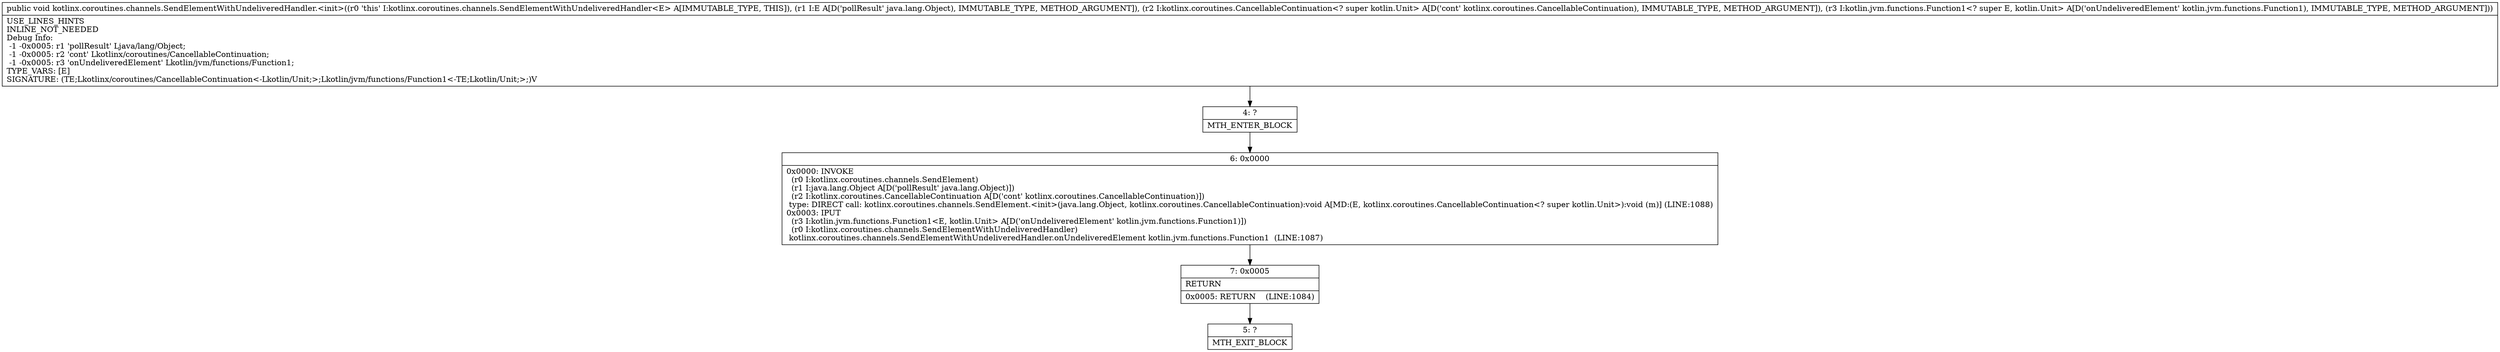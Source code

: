 digraph "CFG forkotlinx.coroutines.channels.SendElementWithUndeliveredHandler.\<init\>(Ljava\/lang\/Object;Lkotlinx\/coroutines\/CancellableContinuation;Lkotlin\/jvm\/functions\/Function1;)V" {
Node_4 [shape=record,label="{4\:\ ?|MTH_ENTER_BLOCK\l}"];
Node_6 [shape=record,label="{6\:\ 0x0000|0x0000: INVOKE  \l  (r0 I:kotlinx.coroutines.channels.SendElement)\l  (r1 I:java.lang.Object A[D('pollResult' java.lang.Object)])\l  (r2 I:kotlinx.coroutines.CancellableContinuation A[D('cont' kotlinx.coroutines.CancellableContinuation)])\l type: DIRECT call: kotlinx.coroutines.channels.SendElement.\<init\>(java.lang.Object, kotlinx.coroutines.CancellableContinuation):void A[MD:(E, kotlinx.coroutines.CancellableContinuation\<? super kotlin.Unit\>):void (m)] (LINE:1088)\l0x0003: IPUT  \l  (r3 I:kotlin.jvm.functions.Function1\<E, kotlin.Unit\> A[D('onUndeliveredElement' kotlin.jvm.functions.Function1)])\l  (r0 I:kotlinx.coroutines.channels.SendElementWithUndeliveredHandler)\l kotlinx.coroutines.channels.SendElementWithUndeliveredHandler.onUndeliveredElement kotlin.jvm.functions.Function1  (LINE:1087)\l}"];
Node_7 [shape=record,label="{7\:\ 0x0005|RETURN\l|0x0005: RETURN    (LINE:1084)\l}"];
Node_5 [shape=record,label="{5\:\ ?|MTH_EXIT_BLOCK\l}"];
MethodNode[shape=record,label="{public void kotlinx.coroutines.channels.SendElementWithUndeliveredHandler.\<init\>((r0 'this' I:kotlinx.coroutines.channels.SendElementWithUndeliveredHandler\<E\> A[IMMUTABLE_TYPE, THIS]), (r1 I:E A[D('pollResult' java.lang.Object), IMMUTABLE_TYPE, METHOD_ARGUMENT]), (r2 I:kotlinx.coroutines.CancellableContinuation\<? super kotlin.Unit\> A[D('cont' kotlinx.coroutines.CancellableContinuation), IMMUTABLE_TYPE, METHOD_ARGUMENT]), (r3 I:kotlin.jvm.functions.Function1\<? super E, kotlin.Unit\> A[D('onUndeliveredElement' kotlin.jvm.functions.Function1), IMMUTABLE_TYPE, METHOD_ARGUMENT]))  | USE_LINES_HINTS\lINLINE_NOT_NEEDED\lDebug Info:\l  \-1 \-0x0005: r1 'pollResult' Ljava\/lang\/Object;\l  \-1 \-0x0005: r2 'cont' Lkotlinx\/coroutines\/CancellableContinuation;\l  \-1 \-0x0005: r3 'onUndeliveredElement' Lkotlin\/jvm\/functions\/Function1;\lTYPE_VARS: [E]\lSIGNATURE: (TE;Lkotlinx\/coroutines\/CancellableContinuation\<\-Lkotlin\/Unit;\>;Lkotlin\/jvm\/functions\/Function1\<\-TE;Lkotlin\/Unit;\>;)V\l}"];
MethodNode -> Node_4;Node_4 -> Node_6;
Node_6 -> Node_7;
Node_7 -> Node_5;
}

